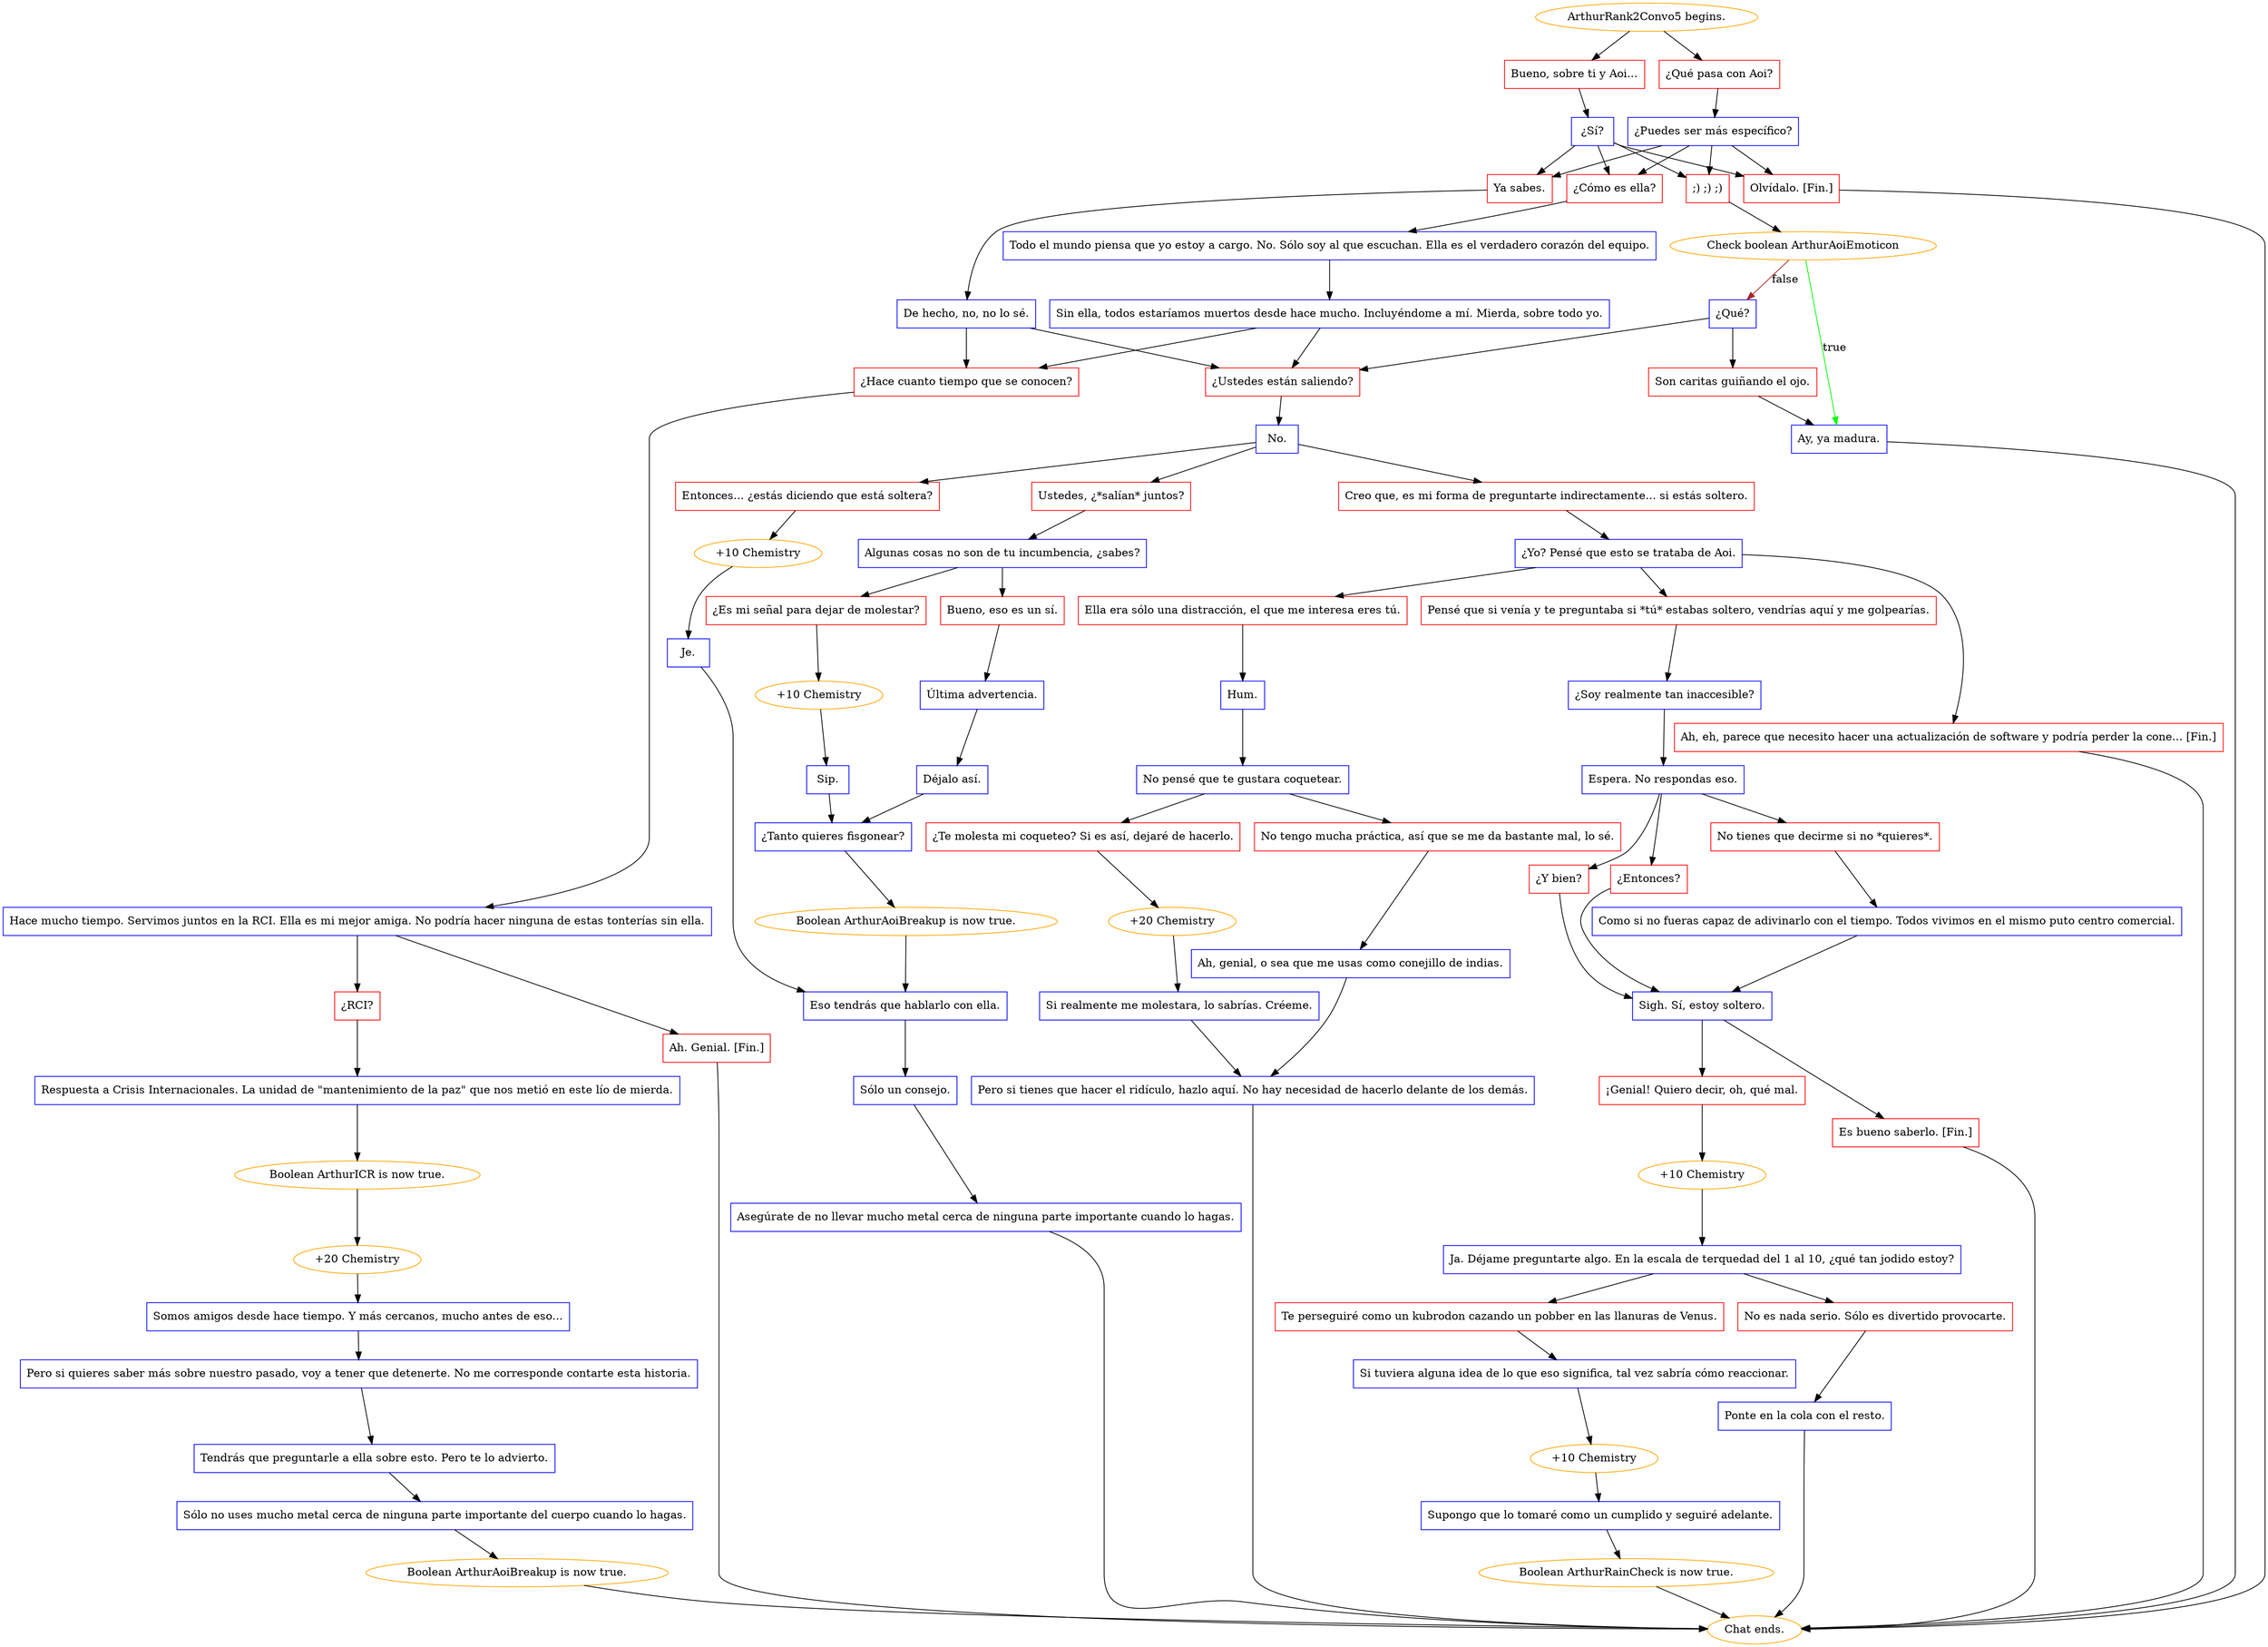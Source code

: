 digraph {
	"ArthurRank2Convo5 begins." [color=orange];
		"ArthurRank2Convo5 begins." -> j3920727323;
		"ArthurRank2Convo5 begins." -> j2971005240;
	j3920727323 [label="¿Qué pasa con Aoi?",shape=box,color=red];
		j3920727323 -> j979166754;
	j2971005240 [label="Bueno, sobre ti y Aoi...",shape=box,color=red];
		j2971005240 -> j3485654487;
	j979166754 [label="¿Puedes ser más específico?",shape=box,color=blue];
		j979166754 -> j1581953789;
		j979166754 -> j2901945722;
		j979166754 -> j3444455187;
		j979166754 -> j2285761486;
	j3485654487 [label="¿Sí?",shape=box,color=blue];
		j3485654487 -> j1581953789;
		j3485654487 -> j2901945722;
		j3485654487 -> j3444455187;
		j3485654487 -> j2285761486;
	j1581953789 [label="¿Cómo es ella?",shape=box,color=red];
		j1581953789 -> j3315412136;
	j2901945722 [label="Ya sabes.",shape=box,color=red];
		j2901945722 -> j1733317533;
	j3444455187 [label=";) ;) ;)",shape=box,color=red];
		j3444455187 -> j2572511845;
	j2285761486 [label="Olvídalo. [Fin.]",shape=box,color=red];
		j2285761486 -> "Chat ends.";
	j3315412136 [label="Todo el mundo piensa que yo estoy a cargo. No. Sólo soy al que escuchan. Ella es el verdadero corazón del equipo.",shape=box,color=blue];
		j3315412136 -> j125541920;
	j1733317533 [label="De hecho, no, no lo sé.",shape=box,color=blue];
		j1733317533 -> j2399391141;
		j1733317533 -> j3422859533;
	j2572511845 [label="Check boolean ArthurAoiEmoticon",color=orange];
		j2572511845 -> j2814980973 [label=true,color=green];
		j2572511845 -> j4173887637 [label=false,color=brown];
	"Chat ends." [color=orange];
	j125541920 [label="Sin ella, todos estaríamos muertos desde hace mucho. Incluyéndome a mí. Mierda, sobre todo yo.",shape=box,color=blue];
		j125541920 -> j3422859533;
		j125541920 -> j2399391141;
	j2399391141 [label="¿Ustedes están saliendo?",shape=box,color=red];
		j2399391141 -> j1959680352;
	j3422859533 [label="¿Hace cuanto tiempo que se conocen?",shape=box,color=red];
		j3422859533 -> j1851901384;
	j2814980973 [label="Ay, ya madura.",shape=box,color=blue];
		j2814980973 -> "Chat ends.";
	j4173887637 [label="¿Qué?",shape=box,color=blue];
		j4173887637 -> j3404706941;
		j4173887637 -> j2399391141;
	j1959680352 [label="No.",shape=box,color=blue];
		j1959680352 -> j1671149468;
		j1959680352 -> j3177619082;
		j1959680352 -> j1928763930;
	j1851901384 [label="Hace mucho tiempo. Servimos juntos en la RCI. Ella es mi mejor amiga. No podría hacer ninguna de estas tonterías sin ella.",shape=box,color=blue];
		j1851901384 -> j4008856005;
		j1851901384 -> j1034074844;
	j3404706941 [label="Son caritas guiñando el ojo.",shape=box,color=red];
		j3404706941 -> j2814980973;
	j1671149468 [label="Entonces... ¿estás diciendo que está soltera?",shape=box,color=red];
		j1671149468 -> j470696023;
	j3177619082 [label="Ustedes, ¿*salían* juntos?",shape=box,color=red];
		j3177619082 -> j452625886;
	j1928763930 [label="Creo que, es mi forma de preguntarte indirectamente... si estás soltero.",shape=box,color=red];
		j1928763930 -> j470009967;
	j4008856005 [label="¿RCI?",shape=box,color=red];
		j4008856005 -> j1308261484;
	j1034074844 [label="Ah. Genial. [Fin.]",shape=box,color=red];
		j1034074844 -> "Chat ends.";
	j470696023 [label="+10 Chemistry",color=orange];
		j470696023 -> j3814558760;
	j452625886 [label="Algunas cosas no son de tu incumbencia, ¿sabes?",shape=box,color=blue];
		j452625886 -> j3757974449;
		j452625886 -> j1237635096;
	j470009967 [label="¿Yo? Pensé que esto se trataba de Aoi.",shape=box,color=blue];
		j470009967 -> j3105781944;
		j470009967 -> j3529510751;
		j470009967 -> j208538176;
	j1308261484 [label="Respuesta a Crisis Internacionales. La unidad de \"mantenimiento de la paz\" que nos metió en este lío de mierda.",shape=box,color=blue];
		j1308261484 -> j945475429;
	j3814558760 [label="Je.",shape=box,color=blue];
		j3814558760 -> j4229776012;
	j3757974449 [label="Bueno, eso es un sí.",shape=box,color=red];
		j3757974449 -> j129470781;
	j1237635096 [label="¿Es mi señal para dejar de molestar?",shape=box,color=red];
		j1237635096 -> j54525305;
	j3105781944 [label="Ella era sólo una distracción, el que me interesa eres tú.",shape=box,color=red];
		j3105781944 -> j3782924053;
	j3529510751 [label="Pensé que si venía y te preguntaba si *tú* estabas soltero, vendrías aquí y me golpearías.",shape=box,color=red];
		j3529510751 -> j997258697;
	j208538176 [label="Ah, eh, parece que necesito hacer una actualización de software y podría perder la cone... [Fin.]",shape=box,color=red];
		j208538176 -> "Chat ends.";
	j945475429 [label="Boolean ArthurICR is now true.",color=orange];
		j945475429 -> j914326657;
	j4229776012 [label="Eso tendrás que hablarlo con ella.",shape=box,color=blue];
		j4229776012 -> j801676317;
	j129470781 [label="Última advertencia.",shape=box,color=blue];
		j129470781 -> j2214184823;
	j54525305 [label="+10 Chemistry",color=orange];
		j54525305 -> j786206076;
	j3782924053 [label="Hum.",shape=box,color=blue];
		j3782924053 -> j2655823618;
	j997258697 [label="¿Soy realmente tan inaccesible?",shape=box,color=blue];
		j997258697 -> j1075948807;
	j914326657 [label="+20 Chemistry",color=orange];
		j914326657 -> j1032937052;
	j801676317 [label="Sólo un consejo.",shape=box,color=blue];
		j801676317 -> j1634723919;
	j2214184823 [label="Déjalo así.",shape=box,color=blue];
		j2214184823 -> j591595776;
	j786206076 [label="Sip.",shape=box,color=blue];
		j786206076 -> j591595776;
	j2655823618 [label="No pensé que te gustara coquetear.",shape=box,color=blue];
		j2655823618 -> j3157506757;
		j2655823618 -> j3203590181;
	j1075948807 [label="Espera. No respondas eso.",shape=box,color=blue];
		j1075948807 -> j1931471059;
		j1075948807 -> j194362254;
		j1075948807 -> j4203870961;
	j1032937052 [label="Somos amigos desde hace tiempo. Y más cercanos, mucho antes de eso...",shape=box,color=blue];
		j1032937052 -> j1524216378;
	j1634723919 [label="Asegúrate de no llevar mucho metal cerca de ninguna parte importante cuando lo hagas.",shape=box,color=blue];
		j1634723919 -> "Chat ends.";
	j591595776 [label="¿Tanto quieres fisgonear?",shape=box,color=blue];
		j591595776 -> j3122917530;
	j3157506757 [label="¿Te molesta mi coqueteo? Si es así, dejaré de hacerlo.",shape=box,color=red];
		j3157506757 -> j3570972253;
	j3203590181 [label="No tengo mucha práctica, así que se me da bastante mal, lo sé.",shape=box,color=red];
		j3203590181 -> j868702322;
	j1931471059 [label="¿Y bien?",shape=box,color=red];
		j1931471059 -> j1097049751;
	j194362254 [label="¿Entonces?",shape=box,color=red];
		j194362254 -> j1097049751;
	j4203870961 [label="No tienes que decirme si no *quieres*.",shape=box,color=red];
		j4203870961 -> j1803792645;
	j1524216378 [label="Pero si quieres saber más sobre nuestro pasado, voy a tener que detenerte. No me corresponde contarte esta historia.",shape=box,color=blue];
		j1524216378 -> j2399697966;
	j3122917530 [label="Boolean ArthurAoiBreakup is now true.",color=orange];
		j3122917530 -> j4229776012;
	j3570972253 [label="+20 Chemistry",color=orange];
		j3570972253 -> j2043995190;
	j868702322 [label="Ah, genial, o sea que me usas como conejillo de indias.",shape=box,color=blue];
		j868702322 -> j3647817162;
	j1097049751 [label="Sigh. Sí, estoy soltero.",shape=box,color=blue];
		j1097049751 -> j867104349;
		j1097049751 -> j3904589354;
	j1803792645 [label="Como si no fueras capaz de adivinarlo con el tiempo. Todos vivimos en el mismo puto centro comercial.",shape=box,color=blue];
		j1803792645 -> j1097049751;
	j2399697966 [label="Tendrás que preguntarle a ella sobre esto. Pero te lo advierto.",shape=box,color=blue];
		j2399697966 -> j3228255934;
	j2043995190 [label="Si realmente me molestara, lo sabrías. Créeme.",shape=box,color=blue];
		j2043995190 -> j3647817162;
	j3647817162 [label="Pero si tienes que hacer el ridículo, hazlo aquí. No hay necesidad de hacerlo delante de los demás.",shape=box,color=blue];
		j3647817162 -> "Chat ends.";
	j867104349 [label="¡Genial! Quiero decir, oh, qué mal.",shape=box,color=red];
		j867104349 -> j2888230506;
	j3904589354 [label="Es bueno saberlo. [Fin.]",shape=box,color=red];
		j3904589354 -> "Chat ends.";
	j3228255934 [label="Sólo no uses mucho metal cerca de ninguna parte importante del cuerpo cuando lo hagas.",shape=box,color=blue];
		j3228255934 -> j122023758;
	j2888230506 [label="+10 Chemistry",color=orange];
		j2888230506 -> j2147609537;
	j122023758 [label="Boolean ArthurAoiBreakup is now true.",color=orange];
		j122023758 -> "Chat ends.";
	j2147609537 [label="Ja. Déjame preguntarte algo. En la escala de terquedad del 1 al 10, ¿qué tan jodido estoy?",shape=box,color=blue];
		j2147609537 -> j38149211;
		j2147609537 -> j591909583;
	j38149211 [label="Te perseguiré como un kubrodon cazando un pobber en las llanuras de Venus.",shape=box,color=red];
		j38149211 -> j135274284;
	j591909583 [label="No es nada serio. Sólo es divertido provocarte.",shape=box,color=red];
		j591909583 -> j1931665817;
	j135274284 [label="Si tuviera alguna idea de lo que eso significa, tal vez sabría cómo reaccionar.",shape=box,color=blue];
		j135274284 -> j1166039781;
	j1931665817 [label="Ponte en la cola con el resto.",shape=box,color=blue];
		j1931665817 -> "Chat ends.";
	j1166039781 [label="+10 Chemistry",color=orange];
		j1166039781 -> j3899070522;
	j3899070522 [label="Supongo que lo tomaré como un cumplido y seguiré adelante.",shape=box,color=blue];
		j3899070522 -> j1820130911;
	j1820130911 [label="Boolean ArthurRainCheck is now true.",color=orange];
		j1820130911 -> "Chat ends.";
}